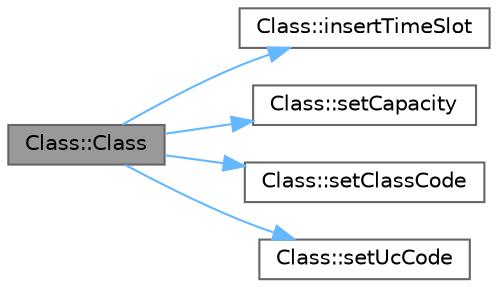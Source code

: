 digraph "Class::Class"
{
 // LATEX_PDF_SIZE
  bgcolor="transparent";
  edge [fontname=Helvetica,fontsize=10,labelfontname=Helvetica,labelfontsize=10];
  node [fontname=Helvetica,fontsize=10,shape=box,height=0.2,width=0.4];
  rankdir="LR";
  Node1 [label="Class::Class",height=0.2,width=0.4,color="gray40", fillcolor="grey60", style="filled", fontcolor="black",tooltip="creates a new class with a"];
  Node1 -> Node2 [color="steelblue1",style="solid"];
  Node2 [label="Class::insertTimeSlot",height=0.2,width=0.4,color="grey40", fillcolor="white", style="filled",URL="$class_class.html#a870dda83fc0a597d696453e56a0909fe",tooltip="Insert a new time_slot with."];
  Node1 -> Node3 [color="steelblue1",style="solid"];
  Node3 [label="Class::setCapacity",height=0.2,width=0.4,color="grey40", fillcolor="white", style="filled",URL="$class_class.html#aa10fd594c55e3ef661e02b0398dd1d51",tooltip="set capacity with"];
  Node1 -> Node4 [color="steelblue1",style="solid"];
  Node4 [label="Class::setClassCode",height=0.2,width=0.4,color="grey40", fillcolor="white", style="filled",URL="$class_class.html#a67b1fdcc113bc7ab0c86fb572fc54a27",tooltip="set classCode with"];
  Node1 -> Node5 [color="steelblue1",style="solid"];
  Node5 [label="Class::setUcCode",height=0.2,width=0.4,color="grey40", fillcolor="white", style="filled",URL="$class_class.html#a3f70146e4061064a3ec336ce1b13e614",tooltip="set UcCode with"];
}

